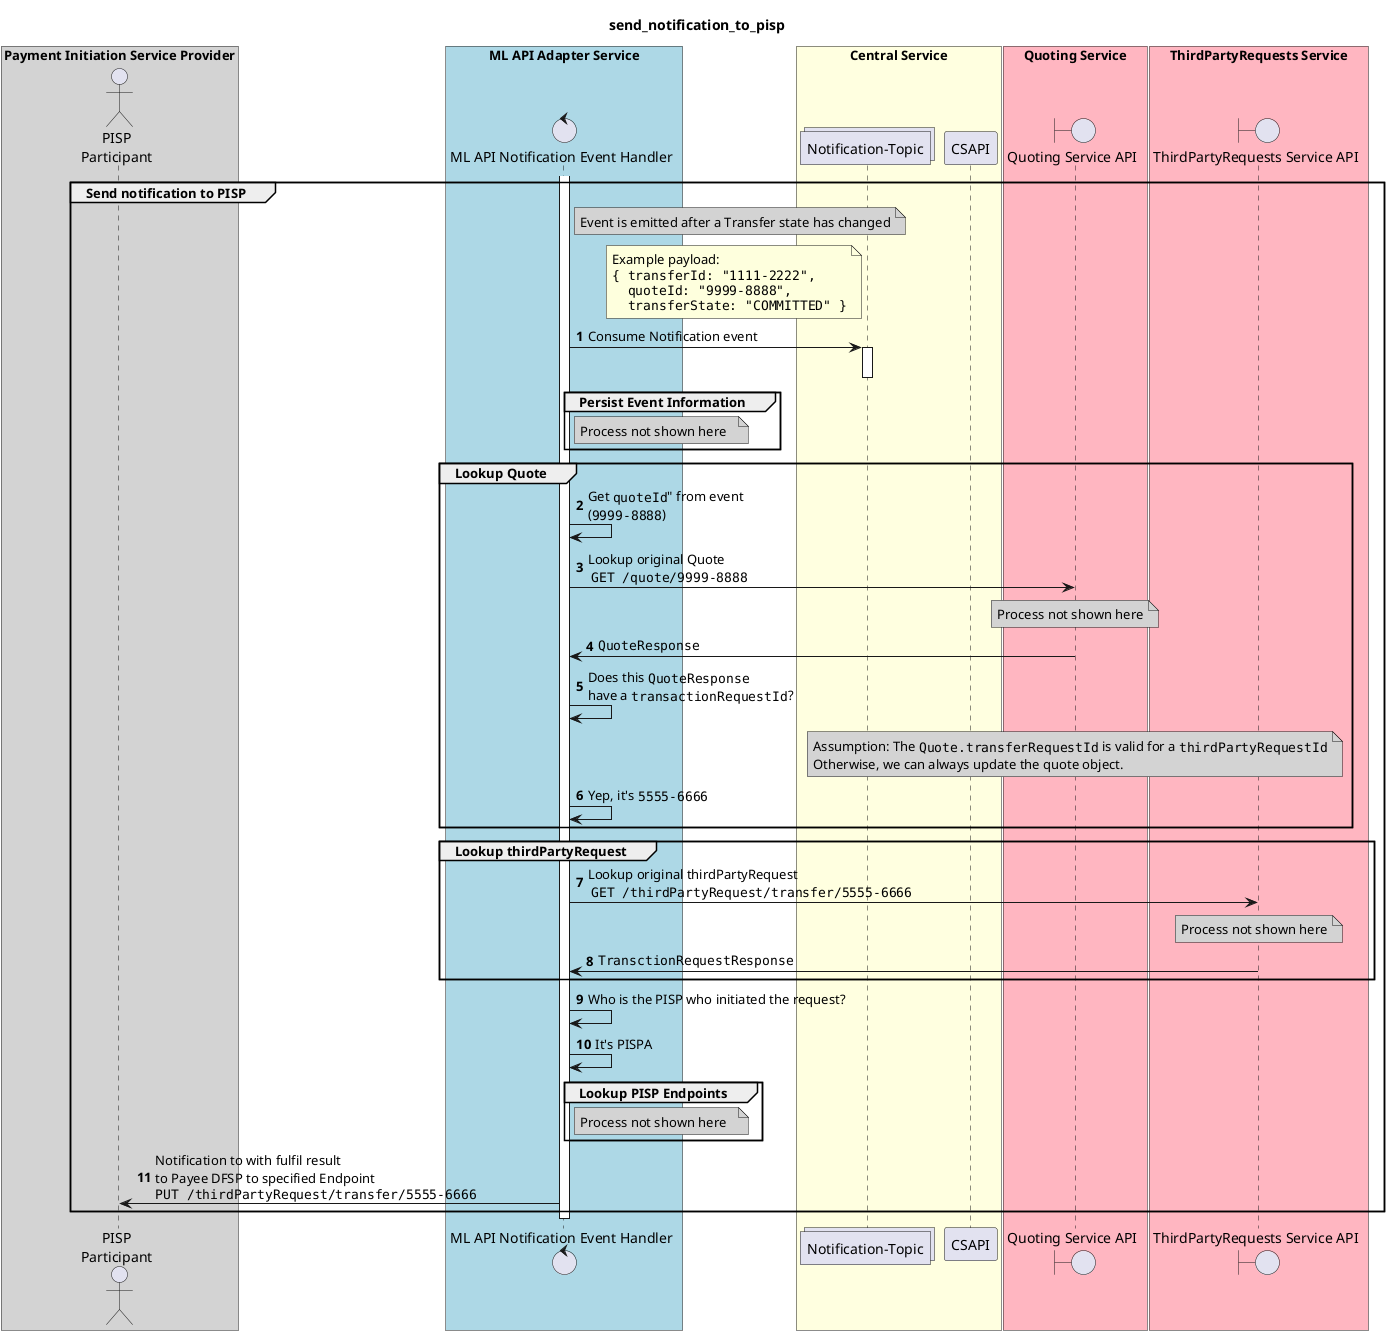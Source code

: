 @startuml
' declate title
title send_notification_to_pisp

autonumber

' Actor Keys:
'   actor - PISP
'   boundary - APIs/Interfaces, etc
'   collections - Kafka Topics
'   control - Kafka Consumers
'   entity - Database Access Objects
'   database - Database Persistance Store

' declare actors
actor "PISP\nParticipant" as PISP
control "ML API Notification Event Handler" as NOTIFY_HANDLER

boundary "Quoting Service API" as QUOTES_API
boundary "ThirdPartyRequests Service API" as 3P_API
collections "Notification-Topic" as TOPIC_NOTIFICATIONS
' entity "Quotes DAO" as QUOTES_DAO
' database "Quotes Store" as DB

box "Payment Initiation Service Provider" #lightGray
	participant PISP
end box

box "ML API Adapter Service" #LightBlue
	participant NOTIFY_HANDLER
end box

box "Central Service" #LightYellow
    participant TOPIC_NOTIFICATIONS
    participant CSAPI
end box

box "Quoting Service" #LightPink
    participant QUOTES_API
end box

box "ThirdPartyRequests Service" #LightPink
    participant 3P_API
end box


'start flow
activate NOTIFY_HANDLER
group Send notification to PISP

    note right of NOTIFY_HANDLER #lightgray
        Event is emitted after a Transfer state has changed
    end note

    note left of TOPIC_NOTIFICATIONS
        Example payload:
        ""{ transferId: "1111-2222",""
        ""  quoteId: "9999-8888",""
        ""  transferState: "COMMITTED" }""
      end note
    NOTIFY_HANDLER -> TOPIC_NOTIFICATIONS: Consume Notification event
    activate TOPIC_NOTIFICATIONS
    deactivate TOPIC_NOTIFICATIONS


    group Persist Event Information
      note right of NOTIFY_HANDLER #lightgray
        Process not shown here  
      end note

    '     NOTIFY_HANDLER -> CSAPI: Request to persist event information - POST - /events
    '     activate CSAPI
    '     CSAPI -> TOPIC_EVENTS: Publish event information
    '     activate TOPIC_EVENTS
    '     |||
    '     ref over TOPIC_EVENTS :  Event Handler Consume\n
    '     |||
    '     TOPIC_EVENTS --> CSAPI: Return success
    '     deactivate TOPIC_EVENTS
    '     CSAPI --> NOTIFY_HANDLER: Return success
    '     deactivate CSAPI
    end

    group Lookup Quote
      NOTIFY_HANDLER -> NOTIFY_HANDLER: Get ""quoteId""" from event\n(""9999-8888"")
      NOTIFY_HANDLER -> QUOTES_API: Lookup original Quote\n ""GET /quote/9999-8888""
      note over QUOTES_API #lightGray
        Process not shown here
      end note

      ' QUOTES_API -> QUOTES_DAO: """GetQuoteForId()""""
      ' QUOTES_DAO -> DB: ""select * from ...""
      ' DB -> QUOTES_DAO: ""QuoteObject""
      ' QUOTES_DAO -> QUOTES_API: ""QuoteResponse""
      QUOTES_API -> NOTIFY_HANDLER: ""QuoteResponse""
      NOTIFY_HANDLER -> NOTIFY_HANDLER: Does this ""QuoteResponse"" \nhave a ""transactionRequestId""?
      note over QUOTES_API #lightGray
        Assumption: The ""Quote.transferRequestId"" is valid for a ""thirdPartyRequestId""
        Otherwise, we can always update the quote object.
      end note
      NOTIFY_HANDLER -> NOTIFY_HANDLER: Yep, it's ""5555-6666""
    end

    group Lookup thirdPartyRequest
      NOTIFY_HANDLER -> 3P_API: Lookup original thirdPartyRequest\n ""GET /thirdPartyRequest/transfer/5555-6666""
      note over 3P_API #lightGray
        Process not shown here
      end note

      ' QUOTES_API -> QUOTES_DAO: """GetQuoteForId()""""
      ' QUOTES_DAO -> DB: ""select * from ...""
      ' DB -> QUOTES_DAO: ""QuoteObject""
      ' QUOTES_DAO -> QUOTES_API: ""QuoteResponse""
      3P_API -> NOTIFY_HANDLER: ""TransctionRequestResponse""
    end

    NOTIFY_HANDLER -> NOTIFY_HANDLER: Who is the PISP who initiated the request?
    NOTIFY_HANDLER -> NOTIFY_HANDLER: It's PISPA

    group Lookup PISP Endpoints
      note right of NOTIFY_HANDLER #lightgray
        Process not shown here  
      end note
    end
    ' note right of NOTIFY_HANDLER #lightgray
    '     The endpoint details are cached, when the cache
    '     expires, the details are fetched again
    ' end note
    ' NOTIFY_HANDLER -> CSAPI: Request Endpoint details for Participant - GET - /participants/{{fsp}}/endpoints\n<color #FF0000><b>Error code:</b> 2003</color>

    ' activate CSAPI
    ' CSAPI -> PARTICIPANT_DAO: Fetch Endpoint details for Participant\n<color #FF0000><b>Error code:</b> 2003</color>
    ' activate PARTICIPANT_DAO
    ' PARTICIPANT_DAO -> DB: Fetch Endpoint details for Participant
    ' activate DB
    ' hnote over DB #lightyellow
    '     participantEndpoint
    ' end note
    ' DB -> PARTICIPANT_DAO: Retrieved Endpoint details for Participant
    ' deactivate DB
    ' PARTICIPANT_DAO --> CSAPI: Return Endpoint details for Participant
    ' deactivate PARTICIPANT_DAO
    ' CSAPI --> NOTIFY_HANDLER: Return Endpoint details for Participant\n<color #FF0000><b>Error codes:</b> 3202, 3203</color>
    ' deactivate CSAPI
    ' NOTIFY_HANDLER -> PAYER_DFSP: Notification with Prepare/fulfil result/error to \nPayer DFSP to specified Endpoint - PUT \n<color #FF0000><b>Error code:</b> 1001</color>
    ' NOTIFY_HANDLER <-- PAYER_DFSP: HTTP 200 OK 
    ' alt Config.SEND_TRANSFER_CONFIRMATION_TO_PAYEE === true
    NOTIFY_HANDLER -> PISP: Notification to with fulfil result\nto Payee DFSP to specified Endpoint\n""PUT /thirdPartyRequest/transfer/5555-6666""
    '     |||
    '     NOTIFY_HANDLER <-- PAYEE_DFSP: HTTP 200 OK 
    ' end
end
deactivate NOTIFY_HANDLER

@enduml
